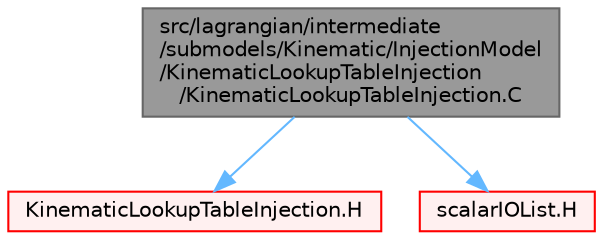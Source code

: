 digraph "src/lagrangian/intermediate/submodels/Kinematic/InjectionModel/KinematicLookupTableInjection/KinematicLookupTableInjection.C"
{
 // LATEX_PDF_SIZE
  bgcolor="transparent";
  edge [fontname=Helvetica,fontsize=10,labelfontname=Helvetica,labelfontsize=10];
  node [fontname=Helvetica,fontsize=10,shape=box,height=0.2,width=0.4];
  Node1 [id="Node000001",label="src/lagrangian/intermediate\l/submodels/Kinematic/InjectionModel\l/KinematicLookupTableInjection\l/KinematicLookupTableInjection.C",height=0.2,width=0.4,color="gray40", fillcolor="grey60", style="filled", fontcolor="black",tooltip=" "];
  Node1 -> Node2 [id="edge1_Node000001_Node000002",color="steelblue1",style="solid",tooltip=" "];
  Node2 [id="Node000002",label="KinematicLookupTableInjection.H",height=0.2,width=0.4,color="red", fillcolor="#FFF0F0", style="filled",URL="$KinematicLookupTableInjection_8H.html",tooltip=" "];
  Node1 -> Node209 [id="edge2_Node000001_Node000209",color="steelblue1",style="solid",tooltip=" "];
  Node209 [id="Node000209",label="scalarIOList.H",height=0.2,width=0.4,color="red", fillcolor="#FFF0F0", style="filled",URL="$scalarIOList_8H.html",tooltip=" "];
}
